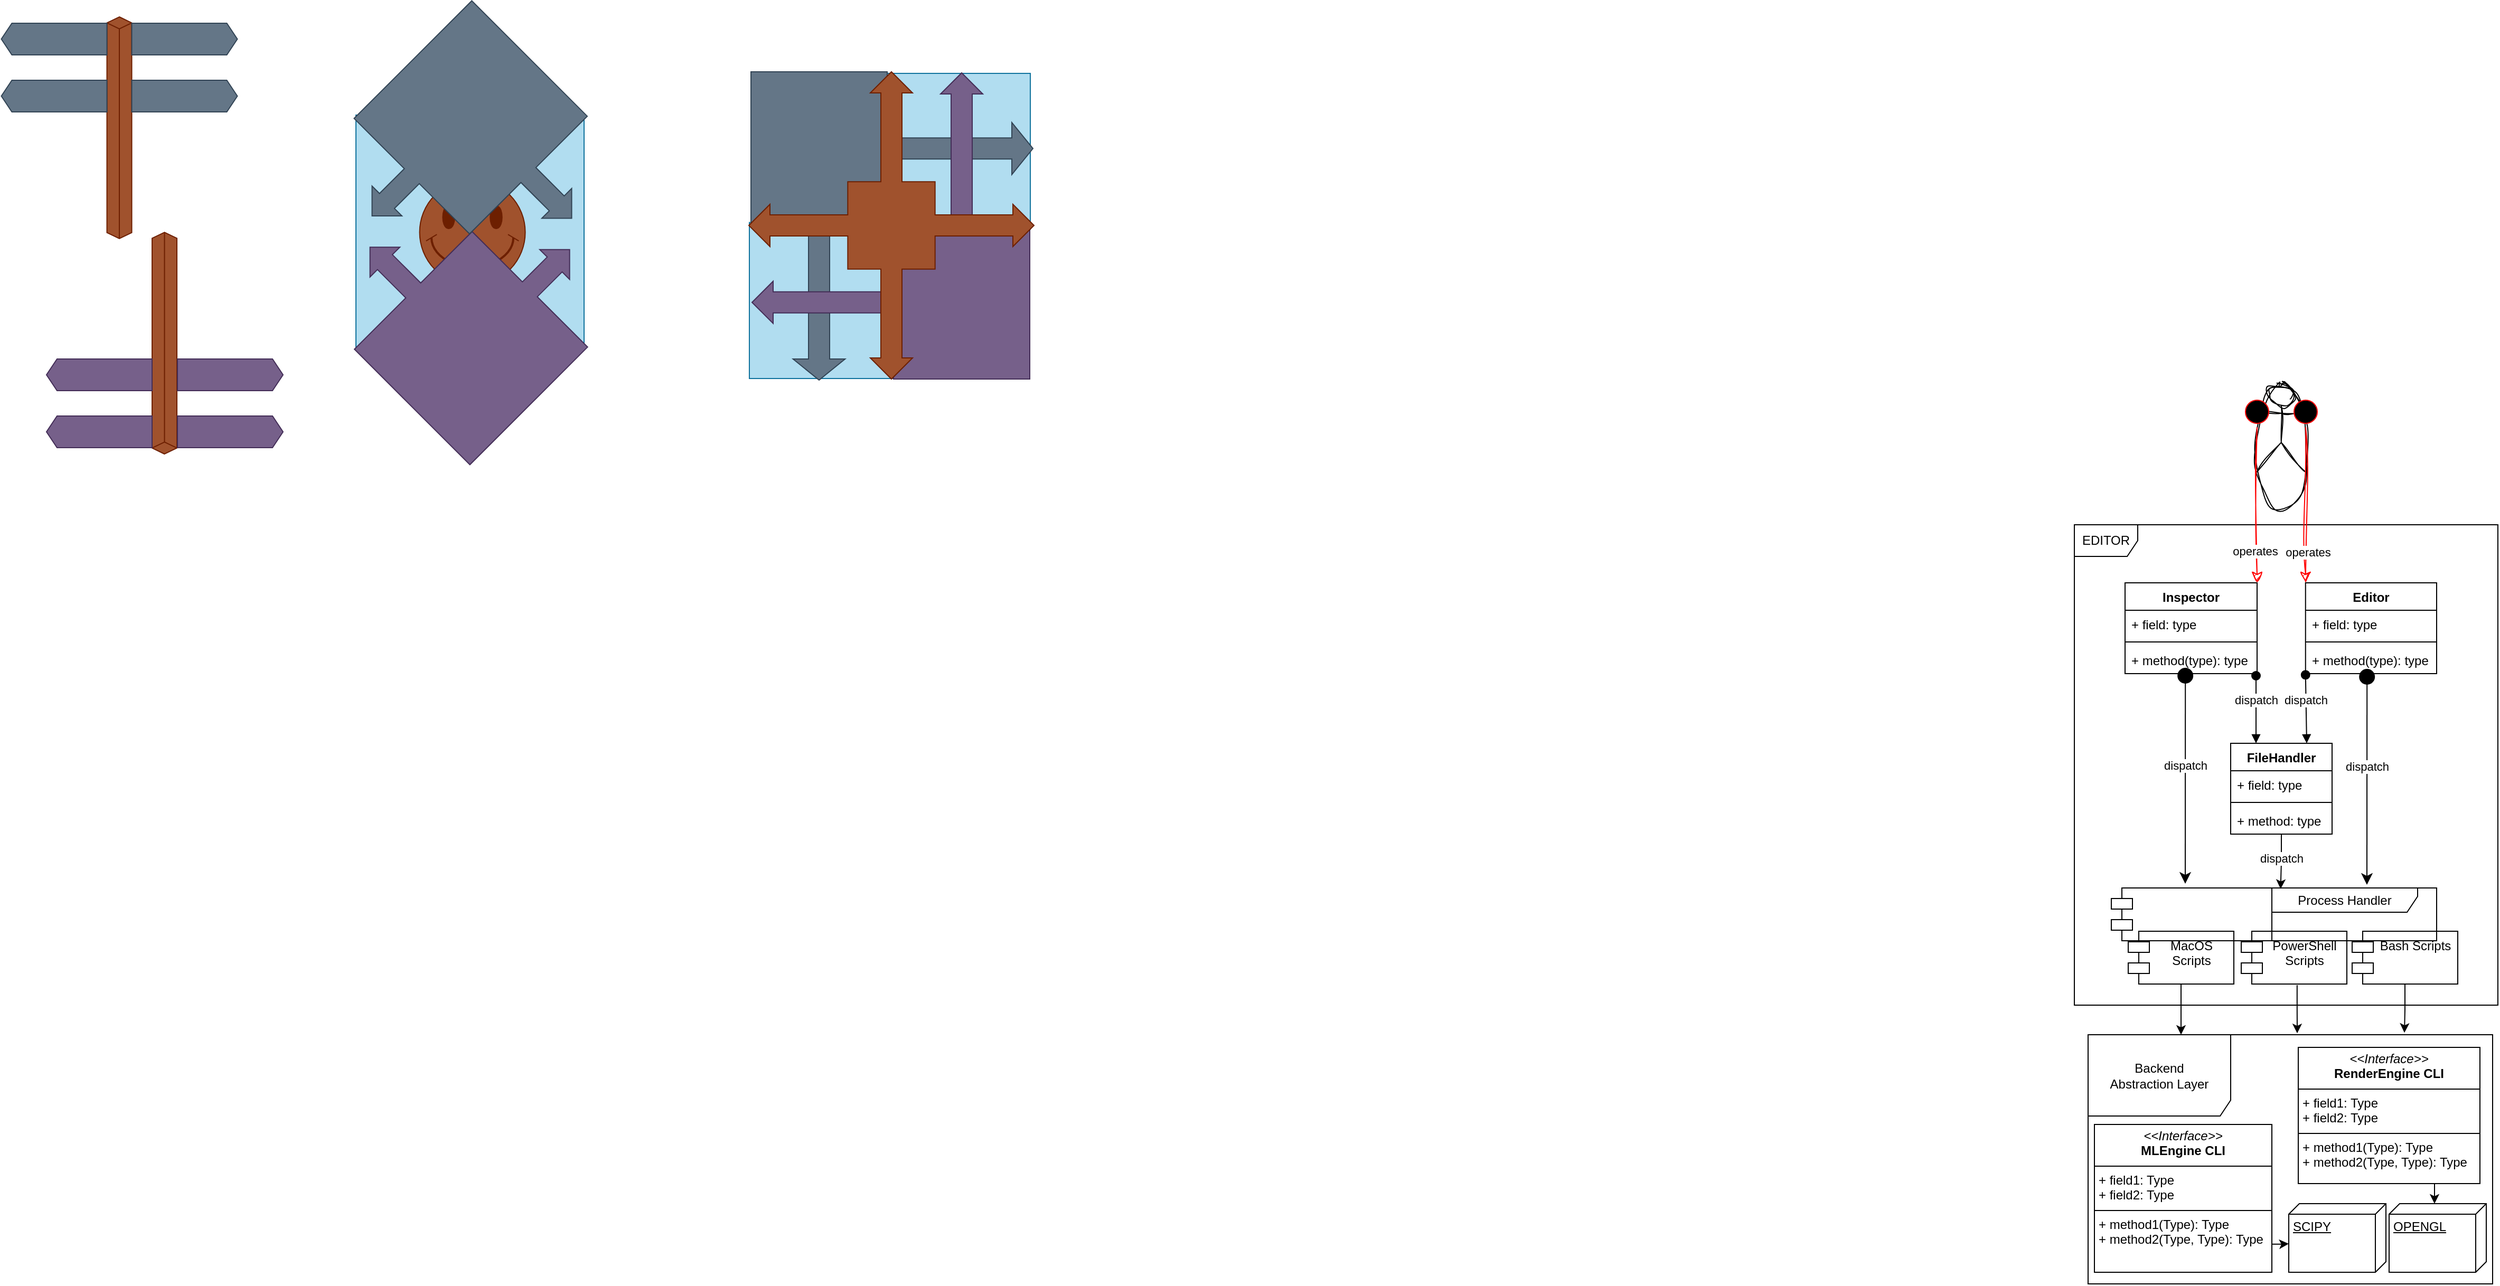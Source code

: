 <mxfile version="24.5.3" type="device">
  <diagram name="Page-1" id="4zJxbQgZF1wR3b6nxz7K">
    <mxGraphModel dx="3152" dy="85" grid="0" gridSize="10" guides="1" tooltips="1" connect="1" arrows="1" fold="1" page="1" pageScale="1" pageWidth="1169" pageHeight="827" math="0" shadow="0">
      <root>
        <mxCell id="0" />
        <mxCell id="1" parent="0" />
        <mxCell id="Wgs9sX5iCPWpXRClivq1-48" value="" style="verticalLabelPosition=bottom;verticalAlign=top;html=1;shape=mxgraph.basic.rect;fillColor2=none;strokeWidth=1;size=20;indent=5;rotation=90;fillColor=#b1ddf0;strokeColor=#10739e;" vertex="1" parent="1">
          <mxGeometry x="-113" y="1546" width="222" height="216" as="geometry" />
        </mxCell>
        <mxCell id="Wgs9sX5iCPWpXRClivq1-45" value="" style="html=1;shadow=0;dashed=0;align=center;verticalAlign=middle;shape=mxgraph.arrows2.calloutDouble90Arrow;dy1=10;dx1=20;dx2=147.74;dy2=157.5;arrowHead=14.66;fillColor=#b1ddf0;strokeColor=#10739e;rotation=-90;" vertex="1" parent="1">
          <mxGeometry x="247" y="1519" width="289" height="258" as="geometry" />
        </mxCell>
        <mxCell id="Wgs9sX5iCPWpXRClivq1-44" value="" style="html=1;shadow=0;dashed=0;align=center;verticalAlign=middle;shape=mxgraph.arrows2.calloutDouble90Arrow;dy1=10;dx1=20;dx2=147.74;dy2=157.5;arrowHead=14.66;fillColor=#b1ddf0;strokeColor=#10739e;rotation=90;" vertex="1" parent="1">
          <mxGeometry x="255" y="1519" width="289" height="258" as="geometry" />
        </mxCell>
        <mxCell id="Wgs9sX5iCPWpXRClivq1-43" value="" style="html=1;shape=mxgraph.basic.isocube;isoAngle=15;fillColor=#a0522d;fontColor=#ffffff;strokeColor=#6D1F00;" vertex="1" parent="1">
          <mxGeometry x="-345.75" y="1450" width="23.5" height="210" as="geometry" />
        </mxCell>
        <mxCell id="Wgs9sX5iCPWpXRClivq1-17" value="" style="html=1;shadow=0;dashed=0;align=center;verticalAlign=middle;shape=mxgraph.arrows2.calloutDouble90Arrow;dy1=10;dx1=20;dx2=129;dy2=145.33;arrowHead=14.66;fillColor=#647687;fontColor=#ffffff;strokeColor=#314354;" vertex="1" parent="1">
          <mxGeometry x="264" y="1502" width="267" height="292" as="geometry" />
        </mxCell>
        <mxCell id="Wgs9sX5iCPWpXRClivq1-19" value="" style="html=1;shadow=0;dashed=0;align=center;verticalAlign=middle;shape=mxgraph.arrows2.calloutDouble90Arrow;dy1=10;dx1=20;dx2=129;dy2=145.33;arrowHead=10;rotation=-180;fillColor=#76608a;fontColor=#ffffff;strokeColor=#432D57;" vertex="1" parent="1">
          <mxGeometry x="265" y="1503" width="263" height="290" as="geometry" />
        </mxCell>
        <mxCell id="KaJsmuAQQXlo9FdzmH85-154" style="edgeStyle=orthogonalEdgeStyle;rounded=0;orthogonalLoop=1;jettySize=auto;html=1;exitX=0.75;exitY=1;exitDx=0;exitDy=0;" parent="1" source="KaJsmuAQQXlo9FdzmH85-8" target="KaJsmuAQQXlo9FdzmH85-150" edge="1">
          <mxGeometry relative="1" as="geometry">
            <Array as="points">
              <mxPoint x="1889" y="2581" />
              <mxPoint x="1889" y="2581" />
            </Array>
          </mxGeometry>
        </mxCell>
        <mxCell id="KaJsmuAQQXlo9FdzmH85-8" value="&lt;p style=&quot;margin:0px;margin-top:4px;text-align:center;&quot;&gt;&lt;i&gt;&amp;lt;&amp;lt;Interface&amp;gt;&amp;gt;&lt;/i&gt;&lt;br&gt;&lt;b&gt;RenderEngine CLI&lt;/b&gt;&lt;/p&gt;&lt;hr size=&quot;1&quot; style=&quot;border-style:solid;&quot;&gt;&lt;p style=&quot;margin:0px;margin-left:4px;&quot;&gt;+ field1: Type&lt;br&gt;+ field2: Type&lt;/p&gt;&lt;hr size=&quot;1&quot; style=&quot;border-style:solid;&quot;&gt;&lt;p style=&quot;margin:0px;margin-left:4px;&quot;&gt;+ method1(Type): Type&lt;br&gt;+ method2(Type, Type): Type&lt;/p&gt;" style="verticalAlign=top;align=left;overflow=fill;html=1;whiteSpace=wrap;fillColor=none;" parent="1" vertex="1">
          <mxGeometry x="1729" y="2426" width="172" height="129" as="geometry" />
        </mxCell>
        <mxCell id="KaJsmuAQQXlo9FdzmH85-10" value="&lt;p style=&quot;margin:0px;margin-top:4px;text-align:center;&quot;&gt;&lt;i&gt;&amp;lt;&amp;lt;Interface&amp;gt;&amp;gt;&lt;/i&gt;&lt;br&gt;&lt;b&gt;MLEngine CLI&lt;/b&gt;&lt;/p&gt;&lt;hr size=&quot;1&quot; style=&quot;border-style:solid;&quot;&gt;&lt;p style=&quot;margin:0px;margin-left:4px;&quot;&gt;+ field1: Type&lt;br&gt;+ field2: Type&lt;/p&gt;&lt;hr size=&quot;1&quot; style=&quot;border-style:solid;&quot;&gt;&lt;p style=&quot;margin:0px;margin-left:4px;&quot;&gt;+ method1(Type): Type&lt;br&gt;+ method2(Type, Type): Type&lt;/p&gt;" style="verticalAlign=top;align=left;overflow=fill;html=1;whiteSpace=wrap;fillColor=none;" parent="1" vertex="1">
          <mxGeometry x="1536" y="2499" width="168" height="140" as="geometry" />
        </mxCell>
        <mxCell id="KaJsmuAQQXlo9FdzmH85-97" value="" style="ellipse;whiteSpace=wrap;html=1;fillColor=none;strokeColor=default;sketch=1;curveFitting=1;jiggle=2;" parent="1" vertex="1">
          <mxGeometry x="1687.75" y="1797" width="50.25" height="120.5" as="geometry" />
        </mxCell>
        <mxCell id="KaJsmuAQQXlo9FdzmH85-98" value="EDITOR" style="shape=umlFrame;whiteSpace=wrap;html=1;pointerEvents=0;fillColor=none;" parent="1" vertex="1">
          <mxGeometry x="1517" y="1931" width="401" height="455" as="geometry" />
        </mxCell>
        <mxCell id="KaJsmuAQQXlo9FdzmH85-103" value="FileHandler" style="swimlane;fontStyle=1;align=center;verticalAlign=top;childLayout=stackLayout;horizontal=1;startSize=26;horizontalStack=0;resizeParent=1;resizeParentMax=0;resizeLast=0;collapsible=1;marginBottom=0;whiteSpace=wrap;html=1;fillColor=none;" parent="1" vertex="1">
          <mxGeometry x="1665" y="2138" width="96" height="86" as="geometry" />
        </mxCell>
        <mxCell id="KaJsmuAQQXlo9FdzmH85-104" value="+ field: type" style="text;strokeColor=none;fillColor=none;align=left;verticalAlign=top;spacingLeft=4;spacingRight=4;overflow=hidden;rotatable=0;points=[[0,0.5],[1,0.5]];portConstraint=eastwest;whiteSpace=wrap;html=1;" parent="KaJsmuAQQXlo9FdzmH85-103" vertex="1">
          <mxGeometry y="26" width="96" height="26" as="geometry" />
        </mxCell>
        <mxCell id="KaJsmuAQQXlo9FdzmH85-105" value="" style="line;strokeWidth=1;fillColor=none;align=left;verticalAlign=middle;spacingTop=-1;spacingLeft=3;spacingRight=3;rotatable=0;labelPosition=right;points=[];portConstraint=eastwest;strokeColor=inherit;" parent="KaJsmuAQQXlo9FdzmH85-103" vertex="1">
          <mxGeometry y="52" width="96" height="8" as="geometry" />
        </mxCell>
        <mxCell id="KaJsmuAQQXlo9FdzmH85-106" value="+ method: type" style="text;strokeColor=none;fillColor=none;align=left;verticalAlign=top;spacingLeft=4;spacingRight=4;overflow=hidden;rotatable=0;points=[[0,0.5],[1,0.5]];portConstraint=eastwest;whiteSpace=wrap;html=1;" parent="KaJsmuAQQXlo9FdzmH85-103" vertex="1">
          <mxGeometry y="60" width="96" height="26" as="geometry" />
        </mxCell>
        <mxCell id="KaJsmuAQQXlo9FdzmH85-109" value="Editor" style="swimlane;fontStyle=1;align=center;verticalAlign=top;childLayout=stackLayout;horizontal=1;startSize=26;horizontalStack=0;resizeParent=1;resizeParentMax=0;resizeLast=0;collapsible=1;marginBottom=0;whiteSpace=wrap;html=1;fillColor=none;" parent="1" vertex="1">
          <mxGeometry x="1735.88" y="1986" width="124.12" height="86" as="geometry" />
        </mxCell>
        <mxCell id="KaJsmuAQQXlo9FdzmH85-110" value="+ field: type" style="text;strokeColor=none;fillColor=none;align=left;verticalAlign=top;spacingLeft=4;spacingRight=4;overflow=hidden;rotatable=0;points=[[0,0.5],[1,0.5]];portConstraint=eastwest;whiteSpace=wrap;html=1;" parent="KaJsmuAQQXlo9FdzmH85-109" vertex="1">
          <mxGeometry y="26" width="124.12" height="26" as="geometry" />
        </mxCell>
        <mxCell id="KaJsmuAQQXlo9FdzmH85-111" value="" style="line;strokeWidth=1;fillColor=none;align=left;verticalAlign=middle;spacingTop=-1;spacingLeft=3;spacingRight=3;rotatable=0;labelPosition=right;points=[];portConstraint=eastwest;strokeColor=inherit;" parent="KaJsmuAQQXlo9FdzmH85-109" vertex="1">
          <mxGeometry y="52" width="124.12" height="8" as="geometry" />
        </mxCell>
        <mxCell id="KaJsmuAQQXlo9FdzmH85-112" value="+ method(type): type" style="text;strokeColor=none;fillColor=none;align=left;verticalAlign=top;spacingLeft=4;spacingRight=4;overflow=hidden;rotatable=0;points=[[0,0.5],[1,0.5]];portConstraint=eastwest;whiteSpace=wrap;html=1;" parent="KaJsmuAQQXlo9FdzmH85-109" vertex="1">
          <mxGeometry y="60" width="124.12" height="26" as="geometry" />
        </mxCell>
        <mxCell id="KaJsmuAQQXlo9FdzmH85-113" value="Inspector" style="swimlane;fontStyle=1;align=center;verticalAlign=top;childLayout=stackLayout;horizontal=1;startSize=26;horizontalStack=0;resizeParent=1;resizeParentMax=0;resizeLast=0;collapsible=1;marginBottom=0;whiteSpace=wrap;html=1;fillColor=none;" parent="1" vertex="1">
          <mxGeometry x="1565" y="1986" width="125" height="86" as="geometry" />
        </mxCell>
        <mxCell id="KaJsmuAQQXlo9FdzmH85-114" value="+ field: type" style="text;strokeColor=none;fillColor=none;align=left;verticalAlign=top;spacingLeft=4;spacingRight=4;overflow=hidden;rotatable=0;points=[[0,0.5],[1,0.5]];portConstraint=eastwest;whiteSpace=wrap;html=1;" parent="KaJsmuAQQXlo9FdzmH85-113" vertex="1">
          <mxGeometry y="26" width="125" height="26" as="geometry" />
        </mxCell>
        <mxCell id="KaJsmuAQQXlo9FdzmH85-115" value="" style="line;strokeWidth=1;fillColor=none;align=left;verticalAlign=middle;spacingTop=-1;spacingLeft=3;spacingRight=3;rotatable=0;labelPosition=right;points=[];portConstraint=eastwest;strokeColor=inherit;" parent="KaJsmuAQQXlo9FdzmH85-113" vertex="1">
          <mxGeometry y="52" width="125" height="8" as="geometry" />
        </mxCell>
        <mxCell id="KaJsmuAQQXlo9FdzmH85-116" value="+ method(type): type" style="text;strokeColor=none;fillColor=none;align=left;verticalAlign=top;spacingLeft=4;spacingRight=4;overflow=hidden;rotatable=0;points=[[0,0.5],[1,0.5]];portConstraint=eastwest;whiteSpace=wrap;html=1;" parent="KaJsmuAQQXlo9FdzmH85-113" vertex="1">
          <mxGeometry y="60" width="125" height="26" as="geometry" />
        </mxCell>
        <mxCell id="KaJsmuAQQXlo9FdzmH85-117" value="dispatch" style="html=1;verticalAlign=bottom;startArrow=oval;startFill=1;endArrow=block;startSize=8;curved=0;rounded=0;exitX=0;exitY=1.045;exitDx=0;exitDy=0;exitPerimeter=0;entryX=0.75;entryY=0;entryDx=0;entryDy=0;" parent="1" source="KaJsmuAQQXlo9FdzmH85-112" target="KaJsmuAQQXlo9FdzmH85-103" edge="1">
          <mxGeometry width="60" relative="1" as="geometry">
            <mxPoint x="1755" y="2094" as="sourcePoint" />
            <mxPoint x="1735.88" y="2125.995" as="targetPoint" />
            <Array as="points" />
          </mxGeometry>
        </mxCell>
        <mxCell id="KaJsmuAQQXlo9FdzmH85-123" value="Backend&lt;br&gt;Abstraction Layer" style="shape=umlFrame;whiteSpace=wrap;html=1;pointerEvents=0;width=135;height=77;fillColor=none;" parent="1" vertex="1">
          <mxGeometry x="1530" y="2414" width="383" height="236" as="geometry" />
        </mxCell>
        <mxCell id="KaJsmuAQQXlo9FdzmH85-127" value="" style="shape=umlActor;verticalLabelPosition=bottom;verticalAlign=top;html=1;sketch=1;curveFitting=1;jiggle=2;fillColor=none;" parent="1" vertex="1">
          <mxGeometry x="1689.88" y="1797.5" width="46" height="83.5" as="geometry" />
        </mxCell>
        <mxCell id="KaJsmuAQQXlo9FdzmH85-128" value="" style="ellipse;html=1;shape=startState;fillColor=#000000;strokeColor=#ff0000;" parent="1" vertex="1">
          <mxGeometry x="1675" y="1809" width="30" height="30" as="geometry" />
        </mxCell>
        <mxCell id="KaJsmuAQQXlo9FdzmH85-129" value="" style="edgeStyle=orthogonalEdgeStyle;html=1;verticalAlign=bottom;endArrow=classic;endSize=8;strokeColor=#ff0000;rounded=0;entryX=1;entryY=0;entryDx=0;entryDy=0;endFill=1;sketch=1;curveFitting=1;jiggle=2;" parent="1" source="KaJsmuAQQXlo9FdzmH85-128" target="KaJsmuAQQXlo9FdzmH85-113" edge="1">
          <mxGeometry relative="1" as="geometry">
            <mxPoint x="1581" y="1944" as="targetPoint" />
            <Array as="points">
              <mxPoint x="1690" y="1986" />
            </Array>
          </mxGeometry>
        </mxCell>
        <mxCell id="KaJsmuAQQXlo9FdzmH85-144" value="operates" style="edgeLabel;html=1;align=center;verticalAlign=middle;resizable=0;points=[];" parent="KaJsmuAQQXlo9FdzmH85-129" vertex="1" connectable="0">
          <mxGeometry x="0.594" y="-2" relative="1" as="geometry">
            <mxPoint as="offset" />
          </mxGeometry>
        </mxCell>
        <mxCell id="KaJsmuAQQXlo9FdzmH85-130" value="" style="ellipse;html=1;shape=startState;fillColor=#000000;strokeColor=#ff0000;" parent="1" vertex="1">
          <mxGeometry x="1721" y="1809" width="30" height="30" as="geometry" />
        </mxCell>
        <mxCell id="KaJsmuAQQXlo9FdzmH85-131" value="" style="edgeStyle=orthogonalEdgeStyle;html=1;verticalAlign=bottom;endArrow=classic;endSize=8;strokeColor=#ff0000;rounded=0;endFill=1;sketch=1;curveFitting=1;jiggle=2;" parent="1" source="KaJsmuAQQXlo9FdzmH85-130" edge="1">
          <mxGeometry relative="1" as="geometry">
            <mxPoint x="1736" y="1986" as="targetPoint" />
            <Array as="points">
              <mxPoint x="1736" y="1986" />
            </Array>
          </mxGeometry>
        </mxCell>
        <mxCell id="KaJsmuAQQXlo9FdzmH85-143" value="operates" style="edgeLabel;html=1;align=center;verticalAlign=middle;resizable=0;points=[];" parent="KaJsmuAQQXlo9FdzmH85-131" vertex="1" connectable="0">
          <mxGeometry x="0.604" y="2" relative="1" as="geometry">
            <mxPoint as="offset" />
          </mxGeometry>
        </mxCell>
        <mxCell id="KaJsmuAQQXlo9FdzmH85-132" value="dispatch" style="html=1;verticalAlign=bottom;startArrow=oval;startFill=1;endArrow=block;startSize=8;curved=0;rounded=0;entryX=0.25;entryY=0;entryDx=0;entryDy=0;" parent="1" target="KaJsmuAQQXlo9FdzmH85-103" edge="1">
          <mxGeometry width="60" relative="1" as="geometry">
            <mxPoint x="1689" y="2074" as="sourcePoint" />
            <mxPoint x="1689" y="2126" as="targetPoint" />
            <Array as="points" />
          </mxGeometry>
        </mxCell>
        <mxCell id="KaJsmuAQQXlo9FdzmH85-134" value="" style="shape=module;align=left;spacingLeft=20;align=center;verticalAlign=top;whiteSpace=wrap;html=1;fillColor=none;" parent="1" vertex="1">
          <mxGeometry x="1552" y="2275" width="308" height="50" as="geometry" />
        </mxCell>
        <mxCell id="KaJsmuAQQXlo9FdzmH85-138" value="dispatch" style="html=1;verticalAlign=bottom;startArrow=circle;startFill=1;endArrow=classic;startSize=6;endSize=8;curved=0;rounded=0;entryX=0.9;entryY=0.789;entryDx=0;entryDy=0;entryPerimeter=0;endFill=1;" parent="1" edge="1">
          <mxGeometry width="80" relative="1" as="geometry">
            <mxPoint x="1794.1" y="2067" as="sourcePoint" />
            <mxPoint x="1794" y="2272.004" as="targetPoint" />
          </mxGeometry>
        </mxCell>
        <mxCell id="KaJsmuAQQXlo9FdzmH85-139" value="dispatch" style="html=1;verticalAlign=bottom;startArrow=circle;startFill=1;endArrow=classic;startSize=6;endSize=8;curved=0;rounded=0;entryX=0.9;entryY=0.789;entryDx=0;entryDy=0;entryPerimeter=0;endFill=1;" parent="1" edge="1">
          <mxGeometry width="80" relative="1" as="geometry">
            <mxPoint x="1622.1" y="2066" as="sourcePoint" />
            <mxPoint x="1622" y="2271.004" as="targetPoint" />
          </mxGeometry>
        </mxCell>
        <mxCell id="KaJsmuAQQXlo9FdzmH85-140" value="Process Handler" style="shape=umlFrame;whiteSpace=wrap;html=1;pointerEvents=0;width=138;height=23;" parent="1" vertex="1">
          <mxGeometry x="1704" y="2275" width="156" height="50" as="geometry" />
        </mxCell>
        <mxCell id="KaJsmuAQQXlo9FdzmH85-135" value="PowerShell Scripts" style="shape=module;align=left;spacingLeft=20;align=center;verticalAlign=top;whiteSpace=wrap;html=1;fillColor=none;" parent="1" vertex="1">
          <mxGeometry x="1675" y="2316" width="100" height="50" as="geometry" />
        </mxCell>
        <mxCell id="KaJsmuAQQXlo9FdzmH85-136" value="Bash Scripts" style="shape=module;align=left;spacingLeft=20;align=center;verticalAlign=top;whiteSpace=wrap;html=1;fillColor=none;" parent="1" vertex="1">
          <mxGeometry x="1780" y="2316" width="100" height="50" as="geometry" />
        </mxCell>
        <mxCell id="KaJsmuAQQXlo9FdzmH85-137" value="MacOS Scripts" style="shape=module;align=left;spacingLeft=20;align=center;verticalAlign=top;whiteSpace=wrap;html=1;fillColor=none;" parent="1" vertex="1">
          <mxGeometry x="1568" y="2316" width="100" height="50" as="geometry" />
        </mxCell>
        <mxCell id="KaJsmuAQQXlo9FdzmH85-141" style="edgeStyle=orthogonalEdgeStyle;rounded=0;orthogonalLoop=1;jettySize=auto;html=1;exitX=0.5;exitY=1;exitDx=0;exitDy=0;entryX=0.053;entryY=0.017;entryDx=0;entryDy=0;entryPerimeter=0;" parent="1" source="KaJsmuAQQXlo9FdzmH85-103" target="KaJsmuAQQXlo9FdzmH85-140" edge="1">
          <mxGeometry relative="1" as="geometry" />
        </mxCell>
        <mxCell id="KaJsmuAQQXlo9FdzmH85-142" value="dispatch" style="edgeLabel;html=1;align=center;verticalAlign=middle;resizable=0;points=[];" parent="KaJsmuAQQXlo9FdzmH85-141" vertex="1" connectable="0">
          <mxGeometry x="-0.119" relative="1" as="geometry">
            <mxPoint as="offset" />
          </mxGeometry>
        </mxCell>
        <mxCell id="KaJsmuAQQXlo9FdzmH85-145" style="edgeStyle=orthogonalEdgeStyle;rounded=0;orthogonalLoop=1;jettySize=auto;html=1;exitX=0.5;exitY=1;exitDx=0;exitDy=0;endArrow=classic;endFill=1;entryX=0.782;entryY=-0.008;entryDx=0;entryDy=0;entryPerimeter=0;" parent="1" source="KaJsmuAQQXlo9FdzmH85-136" target="KaJsmuAQQXlo9FdzmH85-123" edge="1">
          <mxGeometry relative="1" as="geometry">
            <mxPoint x="1830" y="2415" as="targetPoint" />
          </mxGeometry>
        </mxCell>
        <mxCell id="KaJsmuAQQXlo9FdzmH85-147" style="edgeStyle=orthogonalEdgeStyle;rounded=0;orthogonalLoop=1;jettySize=auto;html=1;exitX=0.529;exitY=1.02;exitDx=0;exitDy=0;entryX=0.517;entryY=-0.006;entryDx=0;entryDy=0;entryPerimeter=0;endArrow=classic;endFill=1;exitPerimeter=0;" parent="1" source="KaJsmuAQQXlo9FdzmH85-135" target="KaJsmuAQQXlo9FdzmH85-123" edge="1">
          <mxGeometry relative="1" as="geometry">
            <mxPoint x="1761" y="2359" as="sourcePoint" />
            <mxPoint x="1761" y="2415" as="targetPoint" />
          </mxGeometry>
        </mxCell>
        <mxCell id="KaJsmuAQQXlo9FdzmH85-148" style="edgeStyle=orthogonalEdgeStyle;rounded=0;orthogonalLoop=1;jettySize=auto;html=1;exitX=0.5;exitY=1;exitDx=0;exitDy=0;endArrow=classic;endFill=1;" parent="1" source="KaJsmuAQQXlo9FdzmH85-137" edge="1">
          <mxGeometry relative="1" as="geometry">
            <mxPoint x="1648" y="2360" as="sourcePoint" />
            <mxPoint x="1618" y="2414" as="targetPoint" />
          </mxGeometry>
        </mxCell>
        <mxCell id="KaJsmuAQQXlo9FdzmH85-150" value="OPENGL" style="verticalAlign=top;align=left;spacingTop=8;spacingLeft=2;spacingRight=12;shape=cube;size=10;direction=south;fontStyle=4;html=1;whiteSpace=wrap;fillColor=none;" parent="1" vertex="1">
          <mxGeometry x="1815" y="2574" width="92" height="65" as="geometry" />
        </mxCell>
        <mxCell id="KaJsmuAQQXlo9FdzmH85-151" value="SCIPY" style="verticalAlign=top;align=left;spacingTop=8;spacingLeft=2;spacingRight=12;shape=cube;size=10;direction=south;fontStyle=4;html=1;whiteSpace=wrap;fillColor=none;" parent="1" vertex="1">
          <mxGeometry x="1720" y="2574" width="92" height="65" as="geometry" />
        </mxCell>
        <mxCell id="Wgs9sX5iCPWpXRClivq1-18" value="" style="html=1;shadow=0;dashed=0;align=center;verticalAlign=middle;shape=mxgraph.arrows2.calloutQuadArrow;dy=10;dx=20;notch=41.33;arrowHead=10;fillColor=#a0522d;strokeColor=#6D1F00;fontColor=#ffffff;" vertex="1" parent="1">
          <mxGeometry x="262" y="1502" width="270" height="291" as="geometry" />
        </mxCell>
        <mxCell id="KaJsmuAQQXlo9FdzmH85-152" style="edgeStyle=orthogonalEdgeStyle;rounded=0;orthogonalLoop=1;jettySize=auto;html=1;exitX=1.002;exitY=0.81;exitDx=0;exitDy=0;exitPerimeter=0;" parent="1" source="KaJsmuAQQXlo9FdzmH85-10" edge="1">
          <mxGeometry relative="1" as="geometry">
            <mxPoint x="1720" y="2612" as="targetPoint" />
            <Array as="points">
              <mxPoint x="1712" y="2612" />
              <mxPoint x="1720" y="2612" />
            </Array>
          </mxGeometry>
        </mxCell>
        <mxCell id="Wgs9sX5iCPWpXRClivq1-37" value="" style="html=1;shadow=0;dashed=0;align=center;verticalAlign=middle;shape=mxgraph.arrows2.arrow;dy=0;dx=10;notch=0;rotation=-180;fillColor=#647687;fontColor=#ffffff;strokeColor=#314354;" vertex="1" parent="1">
          <mxGeometry x="-445.75" y="1456" width="100" height="30" as="geometry" />
        </mxCell>
        <mxCell id="Wgs9sX5iCPWpXRClivq1-39" value="" style="html=1;shadow=0;dashed=0;align=center;verticalAlign=middle;shape=mxgraph.arrows2.arrow;dy=0;dx=10;notch=0;rotation=0;fillColor=#647687;fontColor=#ffffff;strokeColor=#314354;" vertex="1" parent="1">
          <mxGeometry x="-322.25" y="1456" width="100" height="30" as="geometry" />
        </mxCell>
        <mxCell id="Wgs9sX5iCPWpXRClivq1-40" value="" style="html=1;shadow=0;dashed=0;align=center;verticalAlign=middle;shape=mxgraph.arrows2.arrow;dy=0;dx=10;notch=0;rotation=-180;fillColor=#647687;fontColor=#ffffff;strokeColor=#314354;" vertex="1" parent="1">
          <mxGeometry x="-445.75" y="1510" width="100" height="30" as="geometry" />
        </mxCell>
        <mxCell id="Wgs9sX5iCPWpXRClivq1-42" value="" style="html=1;shadow=0;dashed=0;align=center;verticalAlign=middle;shape=mxgraph.arrows2.arrow;dy=0;dx=10;notch=0;rotation=0;fillColor=#647687;fontColor=#ffffff;strokeColor=#314354;" vertex="1" parent="1">
          <mxGeometry x="-322.25" y="1510" width="100" height="30" as="geometry" />
        </mxCell>
        <mxCell id="Wgs9sX5iCPWpXRClivq1-54" value="" style="group;rotation=-180;" vertex="1" connectable="0" parent="1">
          <mxGeometry x="-403" y="1654" width="223.5" height="210" as="geometry" />
        </mxCell>
        <mxCell id="Wgs9sX5iCPWpXRClivq1-49" value="" style="html=1;shape=mxgraph.basic.isocube;isoAngle=15;fillColor=#a0522d;fontColor=#ffffff;strokeColor=#6D1F00;rotation=-180;" vertex="1" parent="Wgs9sX5iCPWpXRClivq1-54">
          <mxGeometry x="100" width="23.5" height="210" as="geometry" />
        </mxCell>
        <mxCell id="Wgs9sX5iCPWpXRClivq1-50" value="" style="html=1;shadow=0;dashed=0;align=center;verticalAlign=middle;shape=mxgraph.arrows2.arrow;dy=0;dx=10;notch=0;rotation=-360;fillColor=#76608a;fontColor=#ffffff;strokeColor=#432D57;" vertex="1" parent="Wgs9sX5iCPWpXRClivq1-54">
          <mxGeometry x="124" y="174" width="100" height="30" as="geometry" />
        </mxCell>
        <mxCell id="Wgs9sX5iCPWpXRClivq1-51" value="" style="html=1;shadow=0;dashed=0;align=center;verticalAlign=middle;shape=mxgraph.arrows2.arrow;dy=0;dx=10;notch=0;rotation=-180;fillColor=#76608a;fontColor=#ffffff;strokeColor=#432D57;" vertex="1" parent="Wgs9sX5iCPWpXRClivq1-54">
          <mxGeometry y="174" width="100" height="30" as="geometry" />
        </mxCell>
        <mxCell id="Wgs9sX5iCPWpXRClivq1-52" value="" style="html=1;shadow=0;dashed=0;align=center;verticalAlign=middle;shape=mxgraph.arrows2.arrow;dy=0;dx=10;notch=0;rotation=-360;fillColor=#76608a;fontColor=#ffffff;strokeColor=#432D57;" vertex="1" parent="Wgs9sX5iCPWpXRClivq1-54">
          <mxGeometry x="124" y="120" width="100" height="30" as="geometry" />
        </mxCell>
        <mxCell id="Wgs9sX5iCPWpXRClivq1-53" value="" style="html=1;shadow=0;dashed=0;align=center;verticalAlign=middle;shape=mxgraph.arrows2.arrow;dy=0;dx=10;notch=0;rotation=-180;fillColor=#76608a;fontColor=#ffffff;strokeColor=#432D57;" vertex="1" parent="Wgs9sX5iCPWpXRClivq1-54">
          <mxGeometry y="120" width="100" height="30" as="geometry" />
        </mxCell>
        <mxCell id="Wgs9sX5iCPWpXRClivq1-55" value="" style="verticalLabelPosition=bottom;verticalAlign=top;html=1;shape=mxgraph.basic.smiley;fillColor=#a0522d;fontColor=#ffffff;strokeColor=#6D1F00;" vertex="1" parent="1">
          <mxGeometry x="-49.71" y="1604" width="100" height="100" as="geometry" />
        </mxCell>
        <mxCell id="Wgs9sX5iCPWpXRClivq1-36" value="" style="html=1;shadow=0;dashed=0;align=center;verticalAlign=middle;shape=mxgraph.arrows2.calloutDouble90Arrow;dy1=10;dx1=20;dx2=154.64;dy2=157.62;arrowHead=10;rotation=-135;fillColor=#76608a;strokeColor=#432D57;fontColor=#ffffff;" vertex="1" parent="1">
          <mxGeometry x="-109" y="1619" width="212.57" height="210.86" as="geometry" />
        </mxCell>
        <mxCell id="Wgs9sX5iCPWpXRClivq1-46" value="" style="html=1;shadow=0;dashed=0;align=center;verticalAlign=middle;shape=mxgraph.arrows2.calloutDouble90Arrow;dy1=10;dx1=20;dx2=154.64;dy2=157.62;arrowHead=10;rotation=45;fillColor=#647687;strokeColor=#314354;fontColor=#ffffff;" vertex="1" parent="1">
          <mxGeometry x="-106" y="1479" width="212.57" height="210.86" as="geometry" />
        </mxCell>
      </root>
    </mxGraphModel>
  </diagram>
</mxfile>
